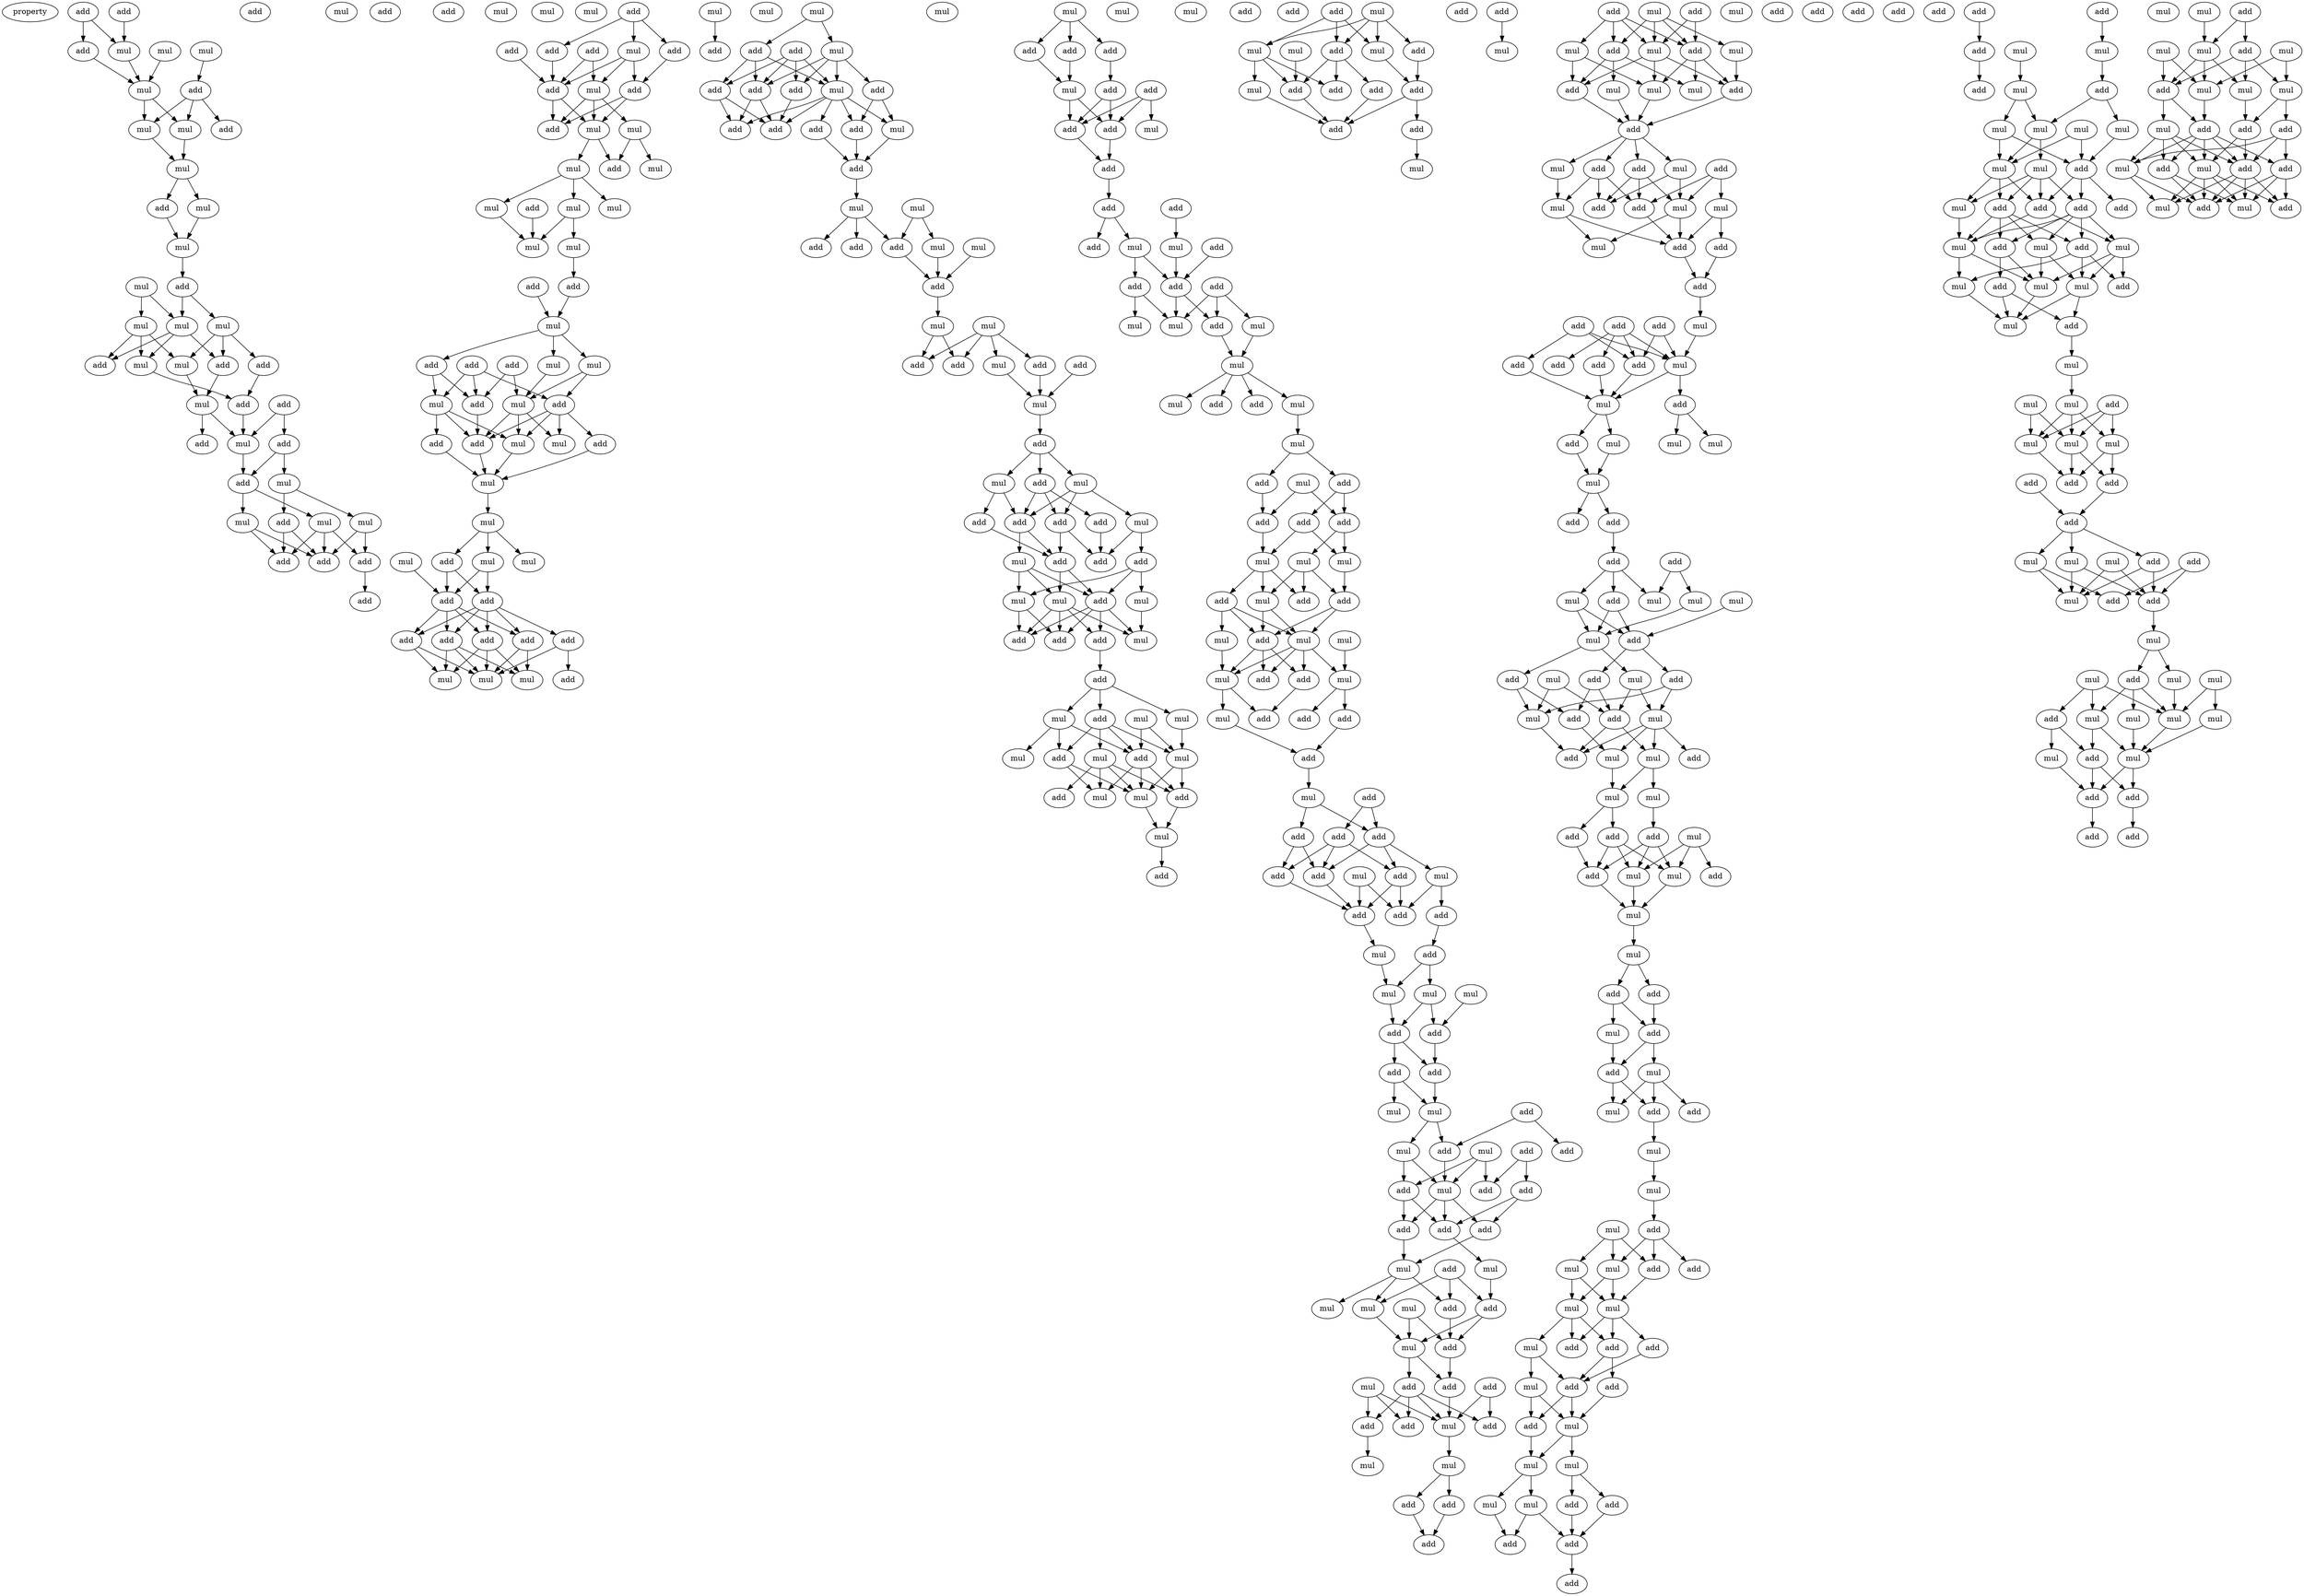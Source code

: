 digraph {
    node [fontcolor=black]
    property [mul=2,lf=1.8]
    0 [ label = add ];
    1 [ label = add ];
    2 [ label = add ];
    3 [ label = mul ];
    4 [ label = add ];
    5 [ label = mul ];
    6 [ label = mul ];
    7 [ label = add ];
    8 [ label = mul ];
    9 [ label = mul ];
    10 [ label = mul ];
    11 [ label = mul ];
    12 [ label = add ];
    13 [ label = mul ];
    14 [ label = add ];
    15 [ label = mul ];
    16 [ label = add ];
    17 [ label = add ];
    18 [ label = mul ];
    19 [ label = mul ];
    20 [ label = mul ];
    21 [ label = add ];
    22 [ label = mul ];
    23 [ label = mul ];
    24 [ label = mul ];
    25 [ label = mul ];
    26 [ label = add ];
    27 [ label = add ];
    28 [ label = add ];
    29 [ label = mul ];
    30 [ label = add ];
    31 [ label = mul ];
    32 [ label = add ];
    33 [ label = add ];
    34 [ label = mul ];
    35 [ label = add ];
    36 [ label = mul ];
    37 [ label = mul ];
    38 [ label = add ];
    39 [ label = mul ];
    40 [ label = mul ];
    41 [ label = add ];
    42 [ label = mul ];
    43 [ label = add ];
    44 [ label = add ];
    45 [ label = add ];
    46 [ label = add ];
    47 [ label = mul ];
    48 [ label = add ];
    49 [ label = add ];
    50 [ label = mul ];
    51 [ label = add ];
    52 [ label = add ];
    53 [ label = add ];
    54 [ label = add ];
    55 [ label = mul ];
    56 [ label = add ];
    57 [ label = mul ];
    58 [ label = mul ];
    59 [ label = add ];
    60 [ label = mul ];
    61 [ label = add ];
    62 [ label = mul ];
    63 [ label = mul ];
    64 [ label = add ];
    65 [ label = mul ];
    66 [ label = add ];
    67 [ label = mul ];
    68 [ label = mul ];
    69 [ label = mul ];
    70 [ label = mul ];
    71 [ label = add ];
    72 [ label = add ];
    73 [ label = mul ];
    74 [ label = mul ];
    75 [ label = add ];
    76 [ label = mul ];
    77 [ label = add ];
    78 [ label = add ];
    79 [ label = mul ];
    80 [ label = add ];
    81 [ label = add ];
    82 [ label = mul ];
    83 [ label = mul ];
    84 [ label = add ];
    85 [ label = add ];
    86 [ label = mul ];
    87 [ label = add ];
    88 [ label = mul ];
    89 [ label = mul ];
    90 [ label = mul ];
    91 [ label = add ];
    92 [ label = mul ];
    93 [ label = mul ];
    94 [ label = mul ];
    95 [ label = add ];
    96 [ label = add ];
    97 [ label = add ];
    98 [ label = add ];
    99 [ label = add ];
    100 [ label = add ];
    101 [ label = add ];
    102 [ label = mul ];
    103 [ label = mul ];
    104 [ label = add ];
    105 [ label = mul ];
    106 [ label = mul ];
    107 [ label = add ];
    108 [ label = mul ];
    109 [ label = add ];
    110 [ label = add ];
    111 [ label = add ];
    112 [ label = mul ];
    113 [ label = add ];
    114 [ label = add ];
    115 [ label = add ];
    116 [ label = add ];
    117 [ label = mul ];
    118 [ label = add ];
    119 [ label = add ];
    120 [ label = add ];
    121 [ label = mul ];
    122 [ label = mul ];
    123 [ label = mul ];
    124 [ label = add ];
    125 [ label = mul ];
    126 [ label = add ];
    127 [ label = add ];
    128 [ label = mul ];
    129 [ label = add ];
    130 [ label = mul ];
    131 [ label = mul ];
    132 [ label = add ];
    133 [ label = add ];
    134 [ label = add ];
    135 [ label = add ];
    136 [ label = mul ];
    137 [ label = mul ];
    138 [ label = add ];
    139 [ label = mul ];
    140 [ label = mul ];
    141 [ label = add ];
    142 [ label = add ];
    143 [ label = add ];
    144 [ label = add ];
    145 [ label = add ];
    146 [ label = mul ];
    147 [ label = add ];
    148 [ label = add ];
    149 [ label = add ];
    150 [ label = mul ];
    151 [ label = mul ];
    152 [ label = add ];
    153 [ label = mul ];
    154 [ label = mul ];
    155 [ label = add ];
    156 [ label = add ];
    157 [ label = add ];
    158 [ label = mul ];
    159 [ label = add ];
    160 [ label = add ];
    161 [ label = mul ];
    162 [ label = mul ];
    163 [ label = mul ];
    164 [ label = add ];
    165 [ label = mul ];
    166 [ label = add ];
    167 [ label = mul ];
    168 [ label = mul ];
    169 [ label = add ];
    170 [ label = add ];
    171 [ label = mul ];
    172 [ label = mul ];
    173 [ label = mul ];
    174 [ label = add ];
    175 [ label = mul ];
    176 [ label = add ];
    177 [ label = mul ];
    178 [ label = add ];
    179 [ label = add ];
    180 [ label = add ];
    181 [ label = add ];
    182 [ label = mul ];
    183 [ label = add ];
    184 [ label = mul ];
    185 [ label = add ];
    186 [ label = add ];
    187 [ label = add ];
    188 [ label = add ];
    189 [ label = mul ];
    190 [ label = add ];
    191 [ label = add ];
    192 [ label = mul ];
    193 [ label = add ];
    194 [ label = add ];
    195 [ label = add ];
    196 [ label = mul ];
    197 [ label = add ];
    198 [ label = mul ];
    199 [ label = mul ];
    200 [ label = mul ];
    201 [ label = mul ];
    202 [ label = mul ];
    203 [ label = add ];
    204 [ label = add ];
    205 [ label = mul ];
    206 [ label = mul ];
    207 [ label = mul ];
    208 [ label = add ];
    209 [ label = add ];
    210 [ label = add ];
    211 [ label = add ];
    212 [ label = add ];
    213 [ label = mul ];
    214 [ label = mul ];
    215 [ label = mul ];
    216 [ label = add ];
    217 [ label = add ];
    218 [ label = add ];
    219 [ label = mul ];
    220 [ label = mul ];
    221 [ label = mul ];
    222 [ label = add ];
    223 [ label = mul ];
    224 [ label = add ];
    225 [ label = add ];
    226 [ label = mul ];
    227 [ label = mul ];
    228 [ label = add ];
    229 [ label = add ];
    230 [ label = add ];
    231 [ label = mul ];
    232 [ label = add ];
    233 [ label = mul ];
    234 [ label = add ];
    235 [ label = add ];
    236 [ label = add ];
    237 [ label = add ];
    238 [ label = mul ];
    239 [ label = add ];
    240 [ label = mul ];
    241 [ label = add ];
    242 [ label = add ];
    243 [ label = add ];
    244 [ label = add ];
    245 [ label = add ];
    246 [ label = mul ];
    247 [ label = add ];
    248 [ label = mul ];
    249 [ label = mul ];
    250 [ label = add ];
    251 [ label = mul ];
    252 [ label = add ];
    253 [ label = add ];
    254 [ label = add ];
    255 [ label = add ];
    256 [ label = mul ];
    257 [ label = mul ];
    258 [ label = add ];
    259 [ label = add ];
    260 [ label = add ];
    261 [ label = add ];
    262 [ label = mul ];
    263 [ label = mul ];
    264 [ label = add ];
    265 [ label = add ];
    266 [ label = mul ];
    267 [ label = add ];
    268 [ label = add ];
    269 [ label = add ];
    270 [ label = add ];
    271 [ label = add ];
    272 [ label = mul ];
    273 [ label = mul ];
    274 [ label = add ];
    275 [ label = mul ];
    276 [ label = mul ];
    277 [ label = mul ];
    278 [ label = add ];
    279 [ label = mul ];
    280 [ label = add ];
    281 [ label = mul ];
    282 [ label = add ];
    283 [ label = add ];
    284 [ label = add ];
    285 [ label = add ];
    286 [ label = add ];
    287 [ label = add ];
    288 [ label = mul ];
    289 [ label = mul ];
    290 [ label = mul ];
    291 [ label = add ];
    292 [ label = add ];
    293 [ label = add ];
    294 [ label = add ];
    295 [ label = mul ];
    296 [ label = add ];
    297 [ label = mul ];
    298 [ label = mul ];
    299 [ label = mul ];
    300 [ label = add ];
    301 [ label = add ];
    302 [ label = add ];
    303 [ label = add ];
    304 [ label = add ];
    305 [ label = add ];
    306 [ label = mul ];
    307 [ label = add ];
    308 [ label = add ];
    309 [ label = mul ];
    310 [ label = add ];
    311 [ label = add ];
    312 [ label = mul ];
    313 [ label = add ];
    314 [ label = mul ];
    315 [ label = add ];
    316 [ label = add ];
    317 [ label = add ];
    318 [ label = mul ];
    319 [ label = mul ];
    320 [ label = mul ];
    321 [ label = add ];
    322 [ label = mul ];
    323 [ label = mul ];
    324 [ label = mul ];
    325 [ label = add ];
    326 [ label = add ];
    327 [ label = add ];
    328 [ label = add ];
    329 [ label = mul ];
    330 [ label = add ];
    331 [ label = mul ];
    332 [ label = mul ];
    333 [ label = mul ];
    334 [ label = add ];
    335 [ label = add ];
    336 [ label = mul ];
    337 [ label = add ];
    338 [ label = add ];
    339 [ label = mul ];
    340 [ label = add ];
    341 [ label = add ];
    342 [ label = mul ];
    343 [ label = add ];
    344 [ label = add ];
    345 [ label = add ];
    346 [ label = add ];
    347 [ label = add ];
    348 [ label = add ];
    349 [ label = mul ];
    350 [ label = mul ];
    351 [ label = add ];
    352 [ label = mul ];
    353 [ label = add ];
    354 [ label = mul ];
    355 [ label = mul ];
    356 [ label = mul ];
    357 [ label = add ];
    358 [ label = mul ];
    359 [ label = add ];
    360 [ label = add ];
    361 [ label = add ];
    362 [ label = mul ];
    363 [ label = mul ];
    364 [ label = add ];
    365 [ label = mul ];
    366 [ label = mul ];
    367 [ label = add ];
    368 [ label = mul ];
    369 [ label = add ];
    370 [ label = mul ];
    371 [ label = mul ];
    372 [ label = add ];
    373 [ label = add ];
    374 [ label = mul ];
    375 [ label = add ];
    376 [ label = add ];
    377 [ label = mul ];
    378 [ label = add ];
    379 [ label = mul ];
    380 [ label = mul ];
    381 [ label = add ];
    382 [ label = mul ];
    383 [ label = mul ];
    384 [ label = add ];
    385 [ label = add ];
    386 [ label = add ];
    387 [ label = mul ];
    388 [ label = mul ];
    389 [ label = mul ];
    390 [ label = add ];
    391 [ label = add ];
    392 [ label = mul ];
    393 [ label = mul ];
    394 [ label = add ];
    395 [ label = add ];
    396 [ label = mul ];
    397 [ label = add ];
    398 [ label = add ];
    399 [ label = mul ];
    400 [ label = add ];
    401 [ label = mul ];
    402 [ label = add ];
    403 [ label = add ];
    404 [ label = add ];
    405 [ label = mul ];
    406 [ label = mul ];
    407 [ label = add ];
    408 [ label = add ];
    409 [ label = mul ];
    410 [ label = mul ];
    411 [ label = add ];
    412 [ label = mul ];
    413 [ label = add ];
    414 [ label = mul ];
    415 [ label = mul ];
    416 [ label = add ];
    417 [ label = mul ];
    418 [ label = add ];
    419 [ label = add ];
    420 [ label = add ];
    421 [ label = add ];
    422 [ label = mul ];
    423 [ label = add ];
    424 [ label = add ];
    425 [ label = mul ];
    426 [ label = mul ];
    427 [ label = mul ];
    428 [ label = add ];
    429 [ label = mul ];
    430 [ label = add ];
    431 [ label = add ];
    432 [ label = mul ];
    433 [ label = add ];
    434 [ label = add ];
    435 [ label = add ];
    436 [ label = add ];
    437 [ label = add ];
    438 [ label = add ];
    439 [ label = add ];
    440 [ label = mul ];
    441 [ label = mul ];
    442 [ label = mul ];
    443 [ label = add ];
    444 [ label = mul ];
    445 [ label = mul ];
    446 [ label = mul ];
    447 [ label = mul ];
    448 [ label = mul ];
    449 [ label = mul ];
    450 [ label = add ];
    451 [ label = mul ];
    452 [ label = add ];
    453 [ label = add ];
    454 [ label = add ];
    455 [ label = add ];
    456 [ label = mul ];
    457 [ label = mul ];
    458 [ label = mul ];
    459 [ label = add ];
    460 [ label = add ];
    461 [ label = add ];
    462 [ label = add ];
    463 [ label = mul ];
    464 [ label = mul ];
    465 [ label = mul ];
    466 [ label = mul ];
    467 [ label = add ];
    468 [ label = mul ];
    469 [ label = mul ];
    470 [ label = mul ];
    471 [ label = add ];
    472 [ label = mul ];
    473 [ label = mul ];
    474 [ label = mul ];
    475 [ label = add ];
    476 [ label = add ];
    477 [ label = add ];
    478 [ label = mul ];
    479 [ label = add ];
    480 [ label = add ];
    481 [ label = add ];
    482 [ label = mul ];
    483 [ label = mul ];
    484 [ label = mul ];
    485 [ label = add ];
    486 [ label = mul ];
    487 [ label = add ];
    488 [ label = mul ];
    489 [ label = add ];
    490 [ label = mul ];
    491 [ label = mul ];
    492 [ label = mul ];
    493 [ label = add ];
    494 [ label = mul ];
    495 [ label = mul ];
    496 [ label = mul ];
    497 [ label = mul ];
    498 [ label = mul ];
    499 [ label = add ];
    500 [ label = mul ];
    501 [ label = add ];
    502 [ label = add ];
    503 [ label = add ];
    504 [ label = add ];
    505 [ label = add ];
    506 [ label = mul ];
    507 [ label = mul ];
    508 [ label = mul ];
    509 [ label = add ];
    510 [ label = mul ];
    511 [ label = mul ];
    512 [ label = mul ];
    513 [ label = mul ];
    514 [ label = add ];
    515 [ label = add ];
    516 [ label = mul ];
    517 [ label = add ];
    518 [ label = add ];
    519 [ label = add ];
    520 [ label = mul ];
    521 [ label = add ];
    522 [ label = mul ];
    523 [ label = add ];
    524 [ label = mul ];
    525 [ label = add ];
    526 [ label = mul ];
    527 [ label = add ];
    0 -> 2 [ name = 0 ];
    0 -> 3 [ name = 1 ];
    1 -> 3 [ name = 2 ];
    2 -> 8 [ name = 3 ];
    3 -> 8 [ name = 4 ];
    5 -> 7 [ name = 5 ];
    6 -> 8 [ name = 6 ];
    7 -> 9 [ name = 7 ];
    7 -> 11 [ name = 8 ];
    7 -> 12 [ name = 9 ];
    8 -> 9 [ name = 10 ];
    8 -> 11 [ name = 11 ];
    9 -> 13 [ name = 12 ];
    11 -> 13 [ name = 13 ];
    13 -> 14 [ name = 14 ];
    13 -> 15 [ name = 15 ];
    14 -> 19 [ name = 16 ];
    15 -> 19 [ name = 17 ];
    19 -> 21 [ name = 18 ];
    20 -> 22 [ name = 19 ];
    20 -> 24 [ name = 20 ];
    21 -> 22 [ name = 21 ];
    21 -> 23 [ name = 22 ];
    22 -> 25 [ name = 23 ];
    22 -> 26 [ name = 24 ];
    22 -> 27 [ name = 25 ];
    23 -> 26 [ name = 26 ];
    23 -> 28 [ name = 27 ];
    23 -> 29 [ name = 28 ];
    24 -> 25 [ name = 29 ];
    24 -> 27 [ name = 30 ];
    24 -> 29 [ name = 31 ];
    25 -> 32 [ name = 32 ];
    26 -> 31 [ name = 33 ];
    28 -> 32 [ name = 34 ];
    29 -> 31 [ name = 35 ];
    30 -> 33 [ name = 36 ];
    30 -> 34 [ name = 37 ];
    31 -> 34 [ name = 38 ];
    31 -> 35 [ name = 39 ];
    32 -> 34 [ name = 40 ];
    33 -> 37 [ name = 41 ];
    33 -> 38 [ name = 42 ];
    34 -> 38 [ name = 43 ];
    37 -> 39 [ name = 44 ];
    37 -> 41 [ name = 45 ];
    38 -> 40 [ name = 46 ];
    38 -> 42 [ name = 47 ];
    39 -> 43 [ name = 48 ];
    39 -> 44 [ name = 49 ];
    40 -> 43 [ name = 50 ];
    40 -> 44 [ name = 51 ];
    40 -> 45 [ name = 52 ];
    41 -> 44 [ name = 53 ];
    41 -> 45 [ name = 54 ];
    42 -> 44 [ name = 55 ];
    42 -> 45 [ name = 56 ];
    43 -> 46 [ name = 57 ];
    48 -> 49 [ name = 58 ];
    48 -> 50 [ name = 59 ];
    48 -> 52 [ name = 60 ];
    49 -> 56 [ name = 61 ];
    50 -> 54 [ name = 62 ];
    50 -> 55 [ name = 63 ];
    50 -> 56 [ name = 64 ];
    51 -> 54 [ name = 65 ];
    51 -> 55 [ name = 66 ];
    52 -> 54 [ name = 67 ];
    53 -> 54 [ name = 68 ];
    54 -> 57 [ name = 69 ];
    54 -> 59 [ name = 70 ];
    55 -> 57 [ name = 71 ];
    55 -> 58 [ name = 72 ];
    55 -> 59 [ name = 73 ];
    56 -> 57 [ name = 74 ];
    56 -> 59 [ name = 75 ];
    57 -> 61 [ name = 76 ];
    57 -> 62 [ name = 77 ];
    58 -> 60 [ name = 78 ];
    58 -> 61 [ name = 79 ];
    62 -> 65 [ name = 80 ];
    62 -> 67 [ name = 81 ];
    62 -> 68 [ name = 82 ];
    63 -> 66 [ name = 83 ];
    64 -> 70 [ name = 84 ];
    65 -> 69 [ name = 85 ];
    65 -> 70 [ name = 86 ];
    68 -> 70 [ name = 87 ];
    69 -> 72 [ name = 88 ];
    71 -> 73 [ name = 89 ];
    72 -> 73 [ name = 90 ];
    73 -> 74 [ name = 91 ];
    73 -> 76 [ name = 92 ];
    73 -> 78 [ name = 93 ];
    74 -> 79 [ name = 94 ];
    74 -> 80 [ name = 95 ];
    75 -> 80 [ name = 96 ];
    75 -> 81 [ name = 97 ];
    75 -> 82 [ name = 98 ];
    76 -> 79 [ name = 99 ];
    77 -> 79 [ name = 100 ];
    77 -> 81 [ name = 101 ];
    78 -> 81 [ name = 102 ];
    78 -> 82 [ name = 103 ];
    79 -> 83 [ name = 104 ];
    79 -> 84 [ name = 105 ];
    79 -> 86 [ name = 106 ];
    80 -> 83 [ name = 107 ];
    80 -> 84 [ name = 108 ];
    80 -> 85 [ name = 109 ];
    80 -> 86 [ name = 110 ];
    81 -> 84 [ name = 111 ];
    82 -> 83 [ name = 112 ];
    82 -> 84 [ name = 113 ];
    82 -> 87 [ name = 114 ];
    83 -> 88 [ name = 115 ];
    84 -> 88 [ name = 116 ];
    85 -> 88 [ name = 117 ];
    87 -> 88 [ name = 118 ];
    88 -> 89 [ name = 119 ];
    89 -> 90 [ name = 120 ];
    89 -> 91 [ name = 121 ];
    89 -> 94 [ name = 122 ];
    90 -> 95 [ name = 123 ];
    90 -> 96 [ name = 124 ];
    91 -> 95 [ name = 125 ];
    91 -> 96 [ name = 126 ];
    92 -> 95 [ name = 127 ];
    95 -> 97 [ name = 128 ];
    95 -> 98 [ name = 129 ];
    95 -> 100 [ name = 130 ];
    95 -> 101 [ name = 131 ];
    96 -> 97 [ name = 132 ];
    96 -> 98 [ name = 133 ];
    96 -> 99 [ name = 134 ];
    96 -> 100 [ name = 135 ];
    96 -> 101 [ name = 136 ];
    97 -> 102 [ name = 137 ];
    97 -> 103 [ name = 138 ];
    97 -> 105 [ name = 139 ];
    98 -> 102 [ name = 140 ];
    98 -> 103 [ name = 141 ];
    98 -> 105 [ name = 142 ];
    99 -> 104 [ name = 143 ];
    99 -> 105 [ name = 144 ];
    100 -> 102 [ name = 145 ];
    100 -> 105 [ name = 146 ];
    101 -> 103 [ name = 147 ];
    101 -> 105 [ name = 148 ];
    106 -> 108 [ name = 149 ];
    106 -> 109 [ name = 150 ];
    107 -> 110 [ name = 151 ];
    107 -> 111 [ name = 152 ];
    107 -> 112 [ name = 153 ];
    107 -> 114 [ name = 154 ];
    108 -> 110 [ name = 155 ];
    108 -> 111 [ name = 156 ];
    108 -> 112 [ name = 157 ];
    108 -> 113 [ name = 158 ];
    109 -> 111 [ name = 159 ];
    109 -> 112 [ name = 160 ];
    109 -> 114 [ name = 161 ];
    110 -> 115 [ name = 162 ];
    111 -> 115 [ name = 163 ];
    111 -> 118 [ name = 164 ];
    112 -> 115 [ name = 165 ];
    112 -> 116 [ name = 166 ];
    112 -> 117 [ name = 167 ];
    112 -> 118 [ name = 168 ];
    112 -> 119 [ name = 169 ];
    113 -> 116 [ name = 170 ];
    113 -> 117 [ name = 171 ];
    114 -> 115 [ name = 172 ];
    114 -> 118 [ name = 173 ];
    116 -> 120 [ name = 174 ];
    117 -> 120 [ name = 175 ];
    119 -> 120 [ name = 176 ];
    120 -> 121 [ name = 177 ];
    121 -> 124 [ name = 178 ];
    121 -> 126 [ name = 179 ];
    121 -> 127 [ name = 180 ];
    122 -> 123 [ name = 181 ];
    122 -> 127 [ name = 182 ];
    123 -> 129 [ name = 183 ];
    125 -> 129 [ name = 184 ];
    127 -> 129 [ name = 185 ];
    129 -> 130 [ name = 186 ];
    130 -> 133 [ name = 187 ];
    130 -> 135 [ name = 188 ];
    131 -> 133 [ name = 189 ];
    131 -> 134 [ name = 190 ];
    131 -> 135 [ name = 191 ];
    131 -> 136 [ name = 192 ];
    132 -> 137 [ name = 193 ];
    134 -> 137 [ name = 194 ];
    136 -> 137 [ name = 195 ];
    137 -> 138 [ name = 196 ];
    138 -> 139 [ name = 197 ];
    138 -> 140 [ name = 198 ];
    138 -> 141 [ name = 199 ];
    139 -> 143 [ name = 200 ];
    139 -> 145 [ name = 201 ];
    139 -> 146 [ name = 202 ];
    140 -> 142 [ name = 203 ];
    140 -> 143 [ name = 204 ];
    141 -> 143 [ name = 205 ];
    141 -> 144 [ name = 206 ];
    141 -> 145 [ name = 207 ];
    142 -> 148 [ name = 208 ];
    143 -> 148 [ name = 209 ];
    143 -> 150 [ name = 210 ];
    144 -> 149 [ name = 211 ];
    145 -> 148 [ name = 212 ];
    145 -> 149 [ name = 213 ];
    146 -> 147 [ name = 214 ];
    146 -> 149 [ name = 215 ];
    147 -> 151 [ name = 216 ];
    147 -> 152 [ name = 217 ];
    147 -> 153 [ name = 218 ];
    148 -> 152 [ name = 219 ];
    148 -> 154 [ name = 220 ];
    150 -> 152 [ name = 221 ];
    150 -> 153 [ name = 222 ];
    150 -> 154 [ name = 223 ];
    151 -> 158 [ name = 224 ];
    152 -> 155 [ name = 225 ];
    152 -> 156 [ name = 226 ];
    152 -> 157 [ name = 227 ];
    152 -> 158 [ name = 228 ];
    153 -> 155 [ name = 229 ];
    153 -> 156 [ name = 230 ];
    154 -> 155 [ name = 231 ];
    154 -> 156 [ name = 232 ];
    154 -> 157 [ name = 233 ];
    154 -> 158 [ name = 234 ];
    157 -> 159 [ name = 235 ];
    159 -> 160 [ name = 236 ];
    159 -> 161 [ name = 237 ];
    159 -> 162 [ name = 238 ];
    160 -> 164 [ name = 239 ];
    160 -> 165 [ name = 240 ];
    160 -> 166 [ name = 241 ];
    160 -> 167 [ name = 242 ];
    161 -> 164 [ name = 243 ];
    161 -> 166 [ name = 244 ];
    161 -> 168 [ name = 245 ];
    162 -> 165 [ name = 246 ];
    163 -> 165 [ name = 247 ];
    163 -> 166 [ name = 248 ];
    164 -> 171 [ name = 249 ];
    164 -> 172 [ name = 250 ];
    165 -> 169 [ name = 251 ];
    165 -> 172 [ name = 252 ];
    166 -> 169 [ name = 253 ];
    166 -> 171 [ name = 254 ];
    166 -> 172 [ name = 255 ];
    167 -> 169 [ name = 256 ];
    167 -> 170 [ name = 257 ];
    167 -> 171 [ name = 258 ];
    167 -> 172 [ name = 259 ];
    169 -> 173 [ name = 260 ];
    172 -> 173 [ name = 261 ];
    173 -> 174 [ name = 262 ];
    175 -> 176 [ name = 263 ];
    175 -> 178 [ name = 264 ];
    175 -> 179 [ name = 265 ];
    176 -> 182 [ name = 266 ];
    178 -> 181 [ name = 267 ];
    179 -> 182 [ name = 268 ];
    180 -> 183 [ name = 269 ];
    180 -> 184 [ name = 270 ];
    180 -> 185 [ name = 271 ];
    181 -> 183 [ name = 272 ];
    181 -> 185 [ name = 273 ];
    182 -> 183 [ name = 274 ];
    182 -> 185 [ name = 275 ];
    183 -> 186 [ name = 276 ];
    185 -> 186 [ name = 277 ];
    186 -> 187 [ name = 278 ];
    187 -> 190 [ name = 279 ];
    187 -> 192 [ name = 280 ];
    188 -> 189 [ name = 281 ];
    189 -> 193 [ name = 282 ];
    191 -> 193 [ name = 283 ];
    192 -> 193 [ name = 284 ];
    192 -> 194 [ name = 285 ];
    193 -> 197 [ name = 286 ];
    193 -> 198 [ name = 287 ];
    194 -> 198 [ name = 288 ];
    194 -> 199 [ name = 289 ];
    195 -> 196 [ name = 290 ];
    195 -> 197 [ name = 291 ];
    195 -> 198 [ name = 292 ];
    196 -> 200 [ name = 293 ];
    197 -> 200 [ name = 294 ];
    200 -> 202 [ name = 295 ];
    200 -> 203 [ name = 296 ];
    200 -> 204 [ name = 297 ];
    200 -> 205 [ name = 298 ];
    205 -> 206 [ name = 299 ];
    206 -> 208 [ name = 300 ];
    206 -> 209 [ name = 301 ];
    207 -> 211 [ name = 302 ];
    207 -> 212 [ name = 303 ];
    208 -> 211 [ name = 304 ];
    209 -> 210 [ name = 305 ];
    209 -> 212 [ name = 306 ];
    210 -> 213 [ name = 307 ];
    210 -> 214 [ name = 308 ];
    211 -> 214 [ name = 309 ];
    212 -> 213 [ name = 310 ];
    212 -> 215 [ name = 311 ];
    213 -> 216 [ name = 312 ];
    214 -> 217 [ name = 313 ];
    214 -> 218 [ name = 314 ];
    214 -> 219 [ name = 315 ];
    215 -> 216 [ name = 316 ];
    215 -> 218 [ name = 317 ];
    215 -> 219 [ name = 318 ];
    216 -> 220 [ name = 319 ];
    216 -> 222 [ name = 320 ];
    217 -> 220 [ name = 321 ];
    217 -> 221 [ name = 322 ];
    217 -> 222 [ name = 323 ];
    219 -> 220 [ name = 324 ];
    219 -> 222 [ name = 325 ];
    220 -> 224 [ name = 326 ];
    220 -> 225 [ name = 327 ];
    220 -> 226 [ name = 328 ];
    220 -> 227 [ name = 329 ];
    221 -> 226 [ name = 330 ];
    222 -> 224 [ name = 331 ];
    222 -> 225 [ name = 332 ];
    222 -> 226 [ name = 333 ];
    223 -> 227 [ name = 334 ];
    224 -> 228 [ name = 335 ];
    226 -> 228 [ name = 336 ];
    226 -> 231 [ name = 337 ];
    227 -> 229 [ name = 338 ];
    227 -> 230 [ name = 339 ];
    230 -> 232 [ name = 340 ];
    231 -> 232 [ name = 341 ];
    232 -> 233 [ name = 342 ];
    233 -> 235 [ name = 343 ];
    233 -> 236 [ name = 344 ];
    234 -> 236 [ name = 345 ];
    234 -> 237 [ name = 346 ];
    235 -> 239 [ name = 347 ];
    235 -> 241 [ name = 348 ];
    236 -> 238 [ name = 349 ];
    236 -> 239 [ name = 350 ];
    236 -> 242 [ name = 351 ];
    237 -> 239 [ name = 352 ];
    237 -> 241 [ name = 353 ];
    237 -> 242 [ name = 354 ];
    238 -> 243 [ name = 355 ];
    238 -> 244 [ name = 356 ];
    239 -> 245 [ name = 357 ];
    240 -> 243 [ name = 358 ];
    240 -> 245 [ name = 359 ];
    241 -> 245 [ name = 360 ];
    242 -> 243 [ name = 361 ];
    242 -> 245 [ name = 362 ];
    244 -> 247 [ name = 363 ];
    245 -> 246 [ name = 364 ];
    246 -> 251 [ name = 365 ];
    247 -> 249 [ name = 366 ];
    247 -> 251 [ name = 367 ];
    248 -> 253 [ name = 368 ];
    249 -> 252 [ name = 369 ];
    249 -> 253 [ name = 370 ];
    251 -> 252 [ name = 371 ];
    252 -> 254 [ name = 372 ];
    252 -> 255 [ name = 373 ];
    253 -> 255 [ name = 374 ];
    254 -> 256 [ name = 375 ];
    254 -> 257 [ name = 376 ];
    255 -> 256 [ name = 377 ];
    256 -> 260 [ name = 378 ];
    256 -> 262 [ name = 379 ];
    258 -> 260 [ name = 380 ];
    258 -> 261 [ name = 381 ];
    259 -> 264 [ name = 382 ];
    259 -> 265 [ name = 383 ];
    260 -> 266 [ name = 384 ];
    262 -> 266 [ name = 385 ];
    262 -> 267 [ name = 386 ];
    263 -> 264 [ name = 387 ];
    263 -> 266 [ name = 388 ];
    263 -> 267 [ name = 389 ];
    265 -> 268 [ name = 390 ];
    265 -> 269 [ name = 391 ];
    266 -> 268 [ name = 392 ];
    266 -> 269 [ name = 393 ];
    266 -> 270 [ name = 394 ];
    267 -> 269 [ name = 395 ];
    267 -> 270 [ name = 396 ];
    268 -> 272 [ name = 397 ];
    269 -> 273 [ name = 398 ];
    270 -> 272 [ name = 399 ];
    271 -> 274 [ name = 400 ];
    271 -> 276 [ name = 401 ];
    271 -> 278 [ name = 402 ];
    272 -> 276 [ name = 403 ];
    272 -> 277 [ name = 404 ];
    272 -> 278 [ name = 405 ];
    273 -> 274 [ name = 406 ];
    274 -> 279 [ name = 407 ];
    274 -> 280 [ name = 408 ];
    275 -> 279 [ name = 409 ];
    275 -> 280 [ name = 410 ];
    276 -> 279 [ name = 411 ];
    278 -> 280 [ name = 412 ];
    279 -> 282 [ name = 413 ];
    279 -> 284 [ name = 414 ];
    280 -> 282 [ name = 415 ];
    281 -> 285 [ name = 416 ];
    281 -> 287 [ name = 417 ];
    281 -> 288 [ name = 418 ];
    282 -> 288 [ name = 419 ];
    283 -> 286 [ name = 420 ];
    283 -> 288 [ name = 421 ];
    284 -> 285 [ name = 422 ];
    284 -> 286 [ name = 423 ];
    284 -> 287 [ name = 424 ];
    284 -> 288 [ name = 425 ];
    285 -> 290 [ name = 426 ];
    288 -> 289 [ name = 427 ];
    289 -> 292 [ name = 428 ];
    289 -> 293 [ name = 429 ];
    292 -> 294 [ name = 430 ];
    293 -> 294 [ name = 431 ];
    295 -> 297 [ name = 432 ];
    295 -> 298 [ name = 433 ];
    295 -> 300 [ name = 434 ];
    295 -> 301 [ name = 435 ];
    296 -> 297 [ name = 436 ];
    296 -> 298 [ name = 437 ];
    296 -> 300 [ name = 438 ];
    297 -> 303 [ name = 439 ];
    297 -> 304 [ name = 440 ];
    297 -> 306 [ name = 441 ];
    298 -> 302 [ name = 442 ];
    299 -> 304 [ name = 443 ];
    300 -> 303 [ name = 444 ];
    300 -> 304 [ name = 445 ];
    300 -> 305 [ name = 446 ];
    301 -> 302 [ name = 447 ];
    302 -> 307 [ name = 448 ];
    302 -> 308 [ name = 449 ];
    304 -> 308 [ name = 450 ];
    305 -> 308 [ name = 451 ];
    306 -> 308 [ name = 452 ];
    307 -> 309 [ name = 453 ];
    311 -> 312 [ name = 454 ];
    313 -> 316 [ name = 455 ];
    313 -> 317 [ name = 456 ];
    313 -> 318 [ name = 457 ];
    313 -> 319 [ name = 458 ];
    314 -> 316 [ name = 459 ];
    314 -> 317 [ name = 460 ];
    314 -> 318 [ name = 461 ];
    314 -> 320 [ name = 462 ];
    315 -> 317 [ name = 463 ];
    315 -> 318 [ name = 464 ];
    316 -> 321 [ name = 465 ];
    316 -> 322 [ name = 466 ];
    316 -> 323 [ name = 467 ];
    317 -> 322 [ name = 468 ];
    317 -> 324 [ name = 469 ];
    317 -> 325 [ name = 470 ];
    318 -> 321 [ name = 471 ];
    318 -> 324 [ name = 472 ];
    318 -> 325 [ name = 473 ];
    319 -> 321 [ name = 474 ];
    319 -> 324 [ name = 475 ];
    320 -> 325 [ name = 476 ];
    321 -> 326 [ name = 477 ];
    323 -> 326 [ name = 478 ];
    324 -> 326 [ name = 479 ];
    325 -> 326 [ name = 480 ];
    326 -> 327 [ name = 481 ];
    326 -> 328 [ name = 482 ];
    326 -> 329 [ name = 483 ];
    326 -> 331 [ name = 484 ];
    327 -> 334 [ name = 485 ];
    327 -> 335 [ name = 486 ];
    327 -> 336 [ name = 487 ];
    328 -> 333 [ name = 488 ];
    328 -> 334 [ name = 489 ];
    328 -> 335 [ name = 490 ];
    329 -> 333 [ name = 491 ];
    329 -> 334 [ name = 492 ];
    330 -> 332 [ name = 493 ];
    330 -> 333 [ name = 494 ];
    330 -> 335 [ name = 495 ];
    331 -> 336 [ name = 496 ];
    332 -> 337 [ name = 497 ];
    332 -> 338 [ name = 498 ];
    333 -> 338 [ name = 499 ];
    333 -> 339 [ name = 500 ];
    335 -> 338 [ name = 501 ];
    336 -> 338 [ name = 502 ];
    336 -> 339 [ name = 503 ];
    337 -> 340 [ name = 504 ];
    338 -> 340 [ name = 505 ];
    340 -> 342 [ name = 506 ];
    341 -> 347 [ name = 507 ];
    341 -> 348 [ name = 508 ];
    341 -> 349 [ name = 509 ];
    342 -> 349 [ name = 510 ];
    343 -> 348 [ name = 511 ];
    343 -> 349 [ name = 512 ];
    344 -> 345 [ name = 513 ];
    344 -> 346 [ name = 514 ];
    344 -> 348 [ name = 515 ];
    344 -> 349 [ name = 516 ];
    345 -> 350 [ name = 517 ];
    347 -> 350 [ name = 518 ];
    348 -> 350 [ name = 519 ];
    349 -> 350 [ name = 520 ];
    349 -> 351 [ name = 521 ];
    350 -> 353 [ name = 522 ];
    350 -> 354 [ name = 523 ];
    351 -> 352 [ name = 524 ];
    351 -> 355 [ name = 525 ];
    353 -> 356 [ name = 526 ];
    354 -> 356 [ name = 527 ];
    356 -> 357 [ name = 528 ];
    356 -> 359 [ name = 529 ];
    359 -> 360 [ name = 530 ];
    360 -> 362 [ name = 531 ];
    360 -> 364 [ name = 532 ];
    360 -> 365 [ name = 533 ];
    361 -> 362 [ name = 534 ];
    361 -> 366 [ name = 535 ];
    363 -> 367 [ name = 536 ];
    364 -> 367 [ name = 537 ];
    364 -> 368 [ name = 538 ];
    365 -> 367 [ name = 539 ];
    365 -> 368 [ name = 540 ];
    366 -> 368 [ name = 541 ];
    367 -> 372 [ name = 542 ];
    367 -> 373 [ name = 543 ];
    368 -> 369 [ name = 544 ];
    368 -> 370 [ name = 545 ];
    369 -> 374 [ name = 546 ];
    369 -> 376 [ name = 547 ];
    370 -> 375 [ name = 548 ];
    370 -> 377 [ name = 549 ];
    371 -> 374 [ name = 550 ];
    371 -> 375 [ name = 551 ];
    372 -> 375 [ name = 552 ];
    372 -> 376 [ name = 553 ];
    373 -> 374 [ name = 554 ];
    373 -> 377 [ name = 555 ];
    374 -> 378 [ name = 556 ];
    375 -> 378 [ name = 557 ];
    375 -> 379 [ name = 558 ];
    376 -> 380 [ name = 559 ];
    377 -> 378 [ name = 560 ];
    377 -> 379 [ name = 561 ];
    377 -> 380 [ name = 562 ];
    377 -> 381 [ name = 563 ];
    379 -> 382 [ name = 564 ];
    379 -> 383 [ name = 565 ];
    380 -> 382 [ name = 566 ];
    382 -> 385 [ name = 567 ];
    382 -> 386 [ name = 568 ];
    383 -> 384 [ name = 569 ];
    384 -> 388 [ name = 570 ];
    384 -> 389 [ name = 571 ];
    384 -> 391 [ name = 572 ];
    385 -> 391 [ name = 573 ];
    386 -> 388 [ name = 574 ];
    386 -> 389 [ name = 575 ];
    386 -> 391 [ name = 576 ];
    387 -> 388 [ name = 577 ];
    387 -> 389 [ name = 578 ];
    387 -> 390 [ name = 579 ];
    388 -> 392 [ name = 580 ];
    389 -> 392 [ name = 581 ];
    391 -> 392 [ name = 582 ];
    392 -> 393 [ name = 583 ];
    393 -> 394 [ name = 584 ];
    393 -> 395 [ name = 585 ];
    394 -> 397 [ name = 586 ];
    395 -> 396 [ name = 587 ];
    395 -> 397 [ name = 588 ];
    396 -> 398 [ name = 589 ];
    397 -> 398 [ name = 590 ];
    397 -> 399 [ name = 591 ];
    398 -> 400 [ name = 592 ];
    398 -> 401 [ name = 593 ];
    399 -> 400 [ name = 594 ];
    399 -> 401 [ name = 595 ];
    399 -> 403 [ name = 596 ];
    400 -> 405 [ name = 597 ];
    405 -> 406 [ name = 598 ];
    406 -> 407 [ name = 599 ];
    407 -> 410 [ name = 600 ];
    407 -> 411 [ name = 601 ];
    407 -> 413 [ name = 602 ];
    409 -> 410 [ name = 603 ];
    409 -> 411 [ name = 604 ];
    409 -> 412 [ name = 605 ];
    410 -> 414 [ name = 606 ];
    410 -> 415 [ name = 607 ];
    411 -> 414 [ name = 608 ];
    412 -> 414 [ name = 609 ];
    412 -> 415 [ name = 610 ];
    414 -> 416 [ name = 611 ];
    414 -> 418 [ name = 612 ];
    414 -> 419 [ name = 613 ];
    415 -> 416 [ name = 614 ];
    415 -> 417 [ name = 615 ];
    415 -> 418 [ name = 616 ];
    417 -> 421 [ name = 617 ];
    417 -> 422 [ name = 618 ];
    418 -> 420 [ name = 619 ];
    418 -> 421 [ name = 620 ];
    419 -> 421 [ name = 621 ];
    420 -> 425 [ name = 622 ];
    421 -> 424 [ name = 623 ];
    421 -> 425 [ name = 624 ];
    422 -> 424 [ name = 625 ];
    422 -> 425 [ name = 626 ];
    424 -> 427 [ name = 627 ];
    425 -> 426 [ name = 628 ];
    425 -> 427 [ name = 629 ];
    426 -> 428 [ name = 630 ];
    426 -> 430 [ name = 631 ];
    427 -> 429 [ name = 632 ];
    427 -> 432 [ name = 633 ];
    428 -> 433 [ name = 634 ];
    429 -> 434 [ name = 635 ];
    430 -> 433 [ name = 636 ];
    432 -> 433 [ name = 637 ];
    432 -> 434 [ name = 638 ];
    433 -> 435 [ name = 639 ];
    436 -> 437 [ name = 640 ];
    437 -> 438 [ name = 641 ];
    439 -> 441 [ name = 642 ];
    440 -> 442 [ name = 643 ];
    441 -> 443 [ name = 644 ];
    442 -> 444 [ name = 645 ];
    442 -> 446 [ name = 646 ];
    443 -> 446 [ name = 647 ];
    443 -> 447 [ name = 648 ];
    444 -> 448 [ name = 649 ];
    444 -> 450 [ name = 650 ];
    445 -> 448 [ name = 651 ];
    445 -> 450 [ name = 652 ];
    446 -> 448 [ name = 653 ];
    446 -> 449 [ name = 654 ];
    447 -> 450 [ name = 655 ];
    448 -> 451 [ name = 656 ];
    448 -> 452 [ name = 657 ];
    448 -> 454 [ name = 658 ];
    449 -> 451 [ name = 659 ];
    449 -> 452 [ name = 660 ];
    449 -> 453 [ name = 661 ];
    449 -> 454 [ name = 662 ];
    450 -> 452 [ name = 663 ];
    450 -> 453 [ name = 664 ];
    450 -> 455 [ name = 665 ];
    451 -> 457 [ name = 666 ];
    452 -> 457 [ name = 667 ];
    452 -> 458 [ name = 668 ];
    453 -> 456 [ name = 669 ];
    453 -> 457 [ name = 670 ];
    453 -> 458 [ name = 671 ];
    453 -> 459 [ name = 672 ];
    453 -> 460 [ name = 673 ];
    454 -> 456 [ name = 674 ];
    454 -> 457 [ name = 675 ];
    454 -> 459 [ name = 676 ];
    454 -> 460 [ name = 677 ];
    456 -> 463 [ name = 678 ];
    456 -> 465 [ name = 679 ];
    457 -> 463 [ name = 680 ];
    457 -> 464 [ name = 681 ];
    458 -> 461 [ name = 682 ];
    458 -> 463 [ name = 683 ];
    458 -> 465 [ name = 684 ];
    459 -> 461 [ name = 685 ];
    459 -> 464 [ name = 686 ];
    459 -> 465 [ name = 687 ];
    460 -> 462 [ name = 688 ];
    460 -> 463 [ name = 689 ];
    462 -> 466 [ name = 690 ];
    462 -> 467 [ name = 691 ];
    463 -> 466 [ name = 692 ];
    464 -> 466 [ name = 693 ];
    465 -> 466 [ name = 694 ];
    465 -> 467 [ name = 695 ];
    467 -> 468 [ name = 696 ];
    468 -> 469 [ name = 697 ];
    469 -> 472 [ name = 698 ];
    469 -> 473 [ name = 699 ];
    469 -> 474 [ name = 700 ];
    470 -> 473 [ name = 701 ];
    470 -> 474 [ name = 702 ];
    471 -> 472 [ name = 703 ];
    471 -> 473 [ name = 704 ];
    471 -> 474 [ name = 705 ];
    472 -> 475 [ name = 706 ];
    472 -> 476 [ name = 707 ];
    473 -> 475 [ name = 708 ];
    473 -> 476 [ name = 709 ];
    474 -> 476 [ name = 710 ];
    475 -> 479 [ name = 711 ];
    477 -> 479 [ name = 712 ];
    479 -> 480 [ name = 713 ];
    479 -> 482 [ name = 714 ];
    479 -> 484 [ name = 715 ];
    480 -> 486 [ name = 716 ];
    480 -> 487 [ name = 717 ];
    481 -> 485 [ name = 718 ];
    481 -> 487 [ name = 719 ];
    482 -> 486 [ name = 720 ];
    482 -> 487 [ name = 721 ];
    483 -> 486 [ name = 722 ];
    483 -> 487 [ name = 723 ];
    484 -> 485 [ name = 724 ];
    484 -> 486 [ name = 725 ];
    487 -> 488 [ name = 726 ];
    488 -> 489 [ name = 727 ];
    488 -> 492 [ name = 728 ];
    489 -> 494 [ name = 729 ];
    489 -> 495 [ name = 730 ];
    489 -> 496 [ name = 731 ];
    490 -> 493 [ name = 732 ];
    490 -> 494 [ name = 733 ];
    490 -> 496 [ name = 734 ];
    491 -> 496 [ name = 735 ];
    491 -> 497 [ name = 736 ];
    492 -> 496 [ name = 737 ];
    493 -> 499 [ name = 738 ];
    493 -> 500 [ name = 739 ];
    494 -> 498 [ name = 740 ];
    494 -> 499 [ name = 741 ];
    495 -> 498 [ name = 742 ];
    496 -> 498 [ name = 743 ];
    497 -> 498 [ name = 744 ];
    498 -> 501 [ name = 745 ];
    498 -> 502 [ name = 746 ];
    499 -> 501 [ name = 747 ];
    499 -> 502 [ name = 748 ];
    500 -> 501 [ name = 749 ];
    501 -> 503 [ name = 750 ];
    502 -> 504 [ name = 751 ];
    505 -> 508 [ name = 752 ];
    505 -> 509 [ name = 753 ];
    506 -> 508 [ name = 754 ];
    507 -> 512 [ name = 755 ];
    507 -> 514 [ name = 756 ];
    508 -> 512 [ name = 757 ];
    508 -> 513 [ name = 758 ];
    508 -> 514 [ name = 759 ];
    509 -> 511 [ name = 760 ];
    509 -> 513 [ name = 761 ];
    509 -> 514 [ name = 762 ];
    510 -> 511 [ name = 763 ];
    510 -> 512 [ name = 764 ];
    511 -> 517 [ name = 765 ];
    511 -> 518 [ name = 766 ];
    512 -> 515 [ name = 767 ];
    513 -> 517 [ name = 768 ];
    514 -> 515 [ name = 769 ];
    514 -> 516 [ name = 770 ];
    515 -> 519 [ name = 771 ];
    515 -> 520 [ name = 772 ];
    515 -> 521 [ name = 773 ];
    515 -> 522 [ name = 774 ];
    515 -> 523 [ name = 775 ];
    516 -> 520 [ name = 776 ];
    516 -> 521 [ name = 777 ];
    516 -> 522 [ name = 778 ];
    516 -> 523 [ name = 779 ];
    517 -> 522 [ name = 780 ];
    517 -> 523 [ name = 781 ];
    518 -> 519 [ name = 782 ];
    518 -> 520 [ name = 783 ];
    518 -> 523 [ name = 784 ];
    519 -> 524 [ name = 785 ];
    519 -> 525 [ name = 786 ];
    519 -> 527 [ name = 787 ];
    520 -> 526 [ name = 788 ];
    520 -> 527 [ name = 789 ];
    521 -> 524 [ name = 790 ];
    521 -> 527 [ name = 791 ];
    522 -> 524 [ name = 792 ];
    522 -> 525 [ name = 793 ];
    522 -> 526 [ name = 794 ];
    522 -> 527 [ name = 795 ];
    523 -> 524 [ name = 796 ];
    523 -> 525 [ name = 797 ];
    523 -> 526 [ name = 798 ];
    523 -> 527 [ name = 799 ];
}
